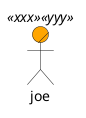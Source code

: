 {
  "sha1": "tnsbqbrwyrpdkzjm6nc6kjt253ptgwc",
  "insertion": {
    "when": "2024-06-04T17:28:46.505Z",
    "url": "https://github.com/plantuml/plantuml/issues/1320",
    "user": "plantuml@gmail.com"
  }
}
@startuml
:joe:/ <<xxx>> #green -[#blue]-> (action)/ <<yyy>> #orange
@enduml
